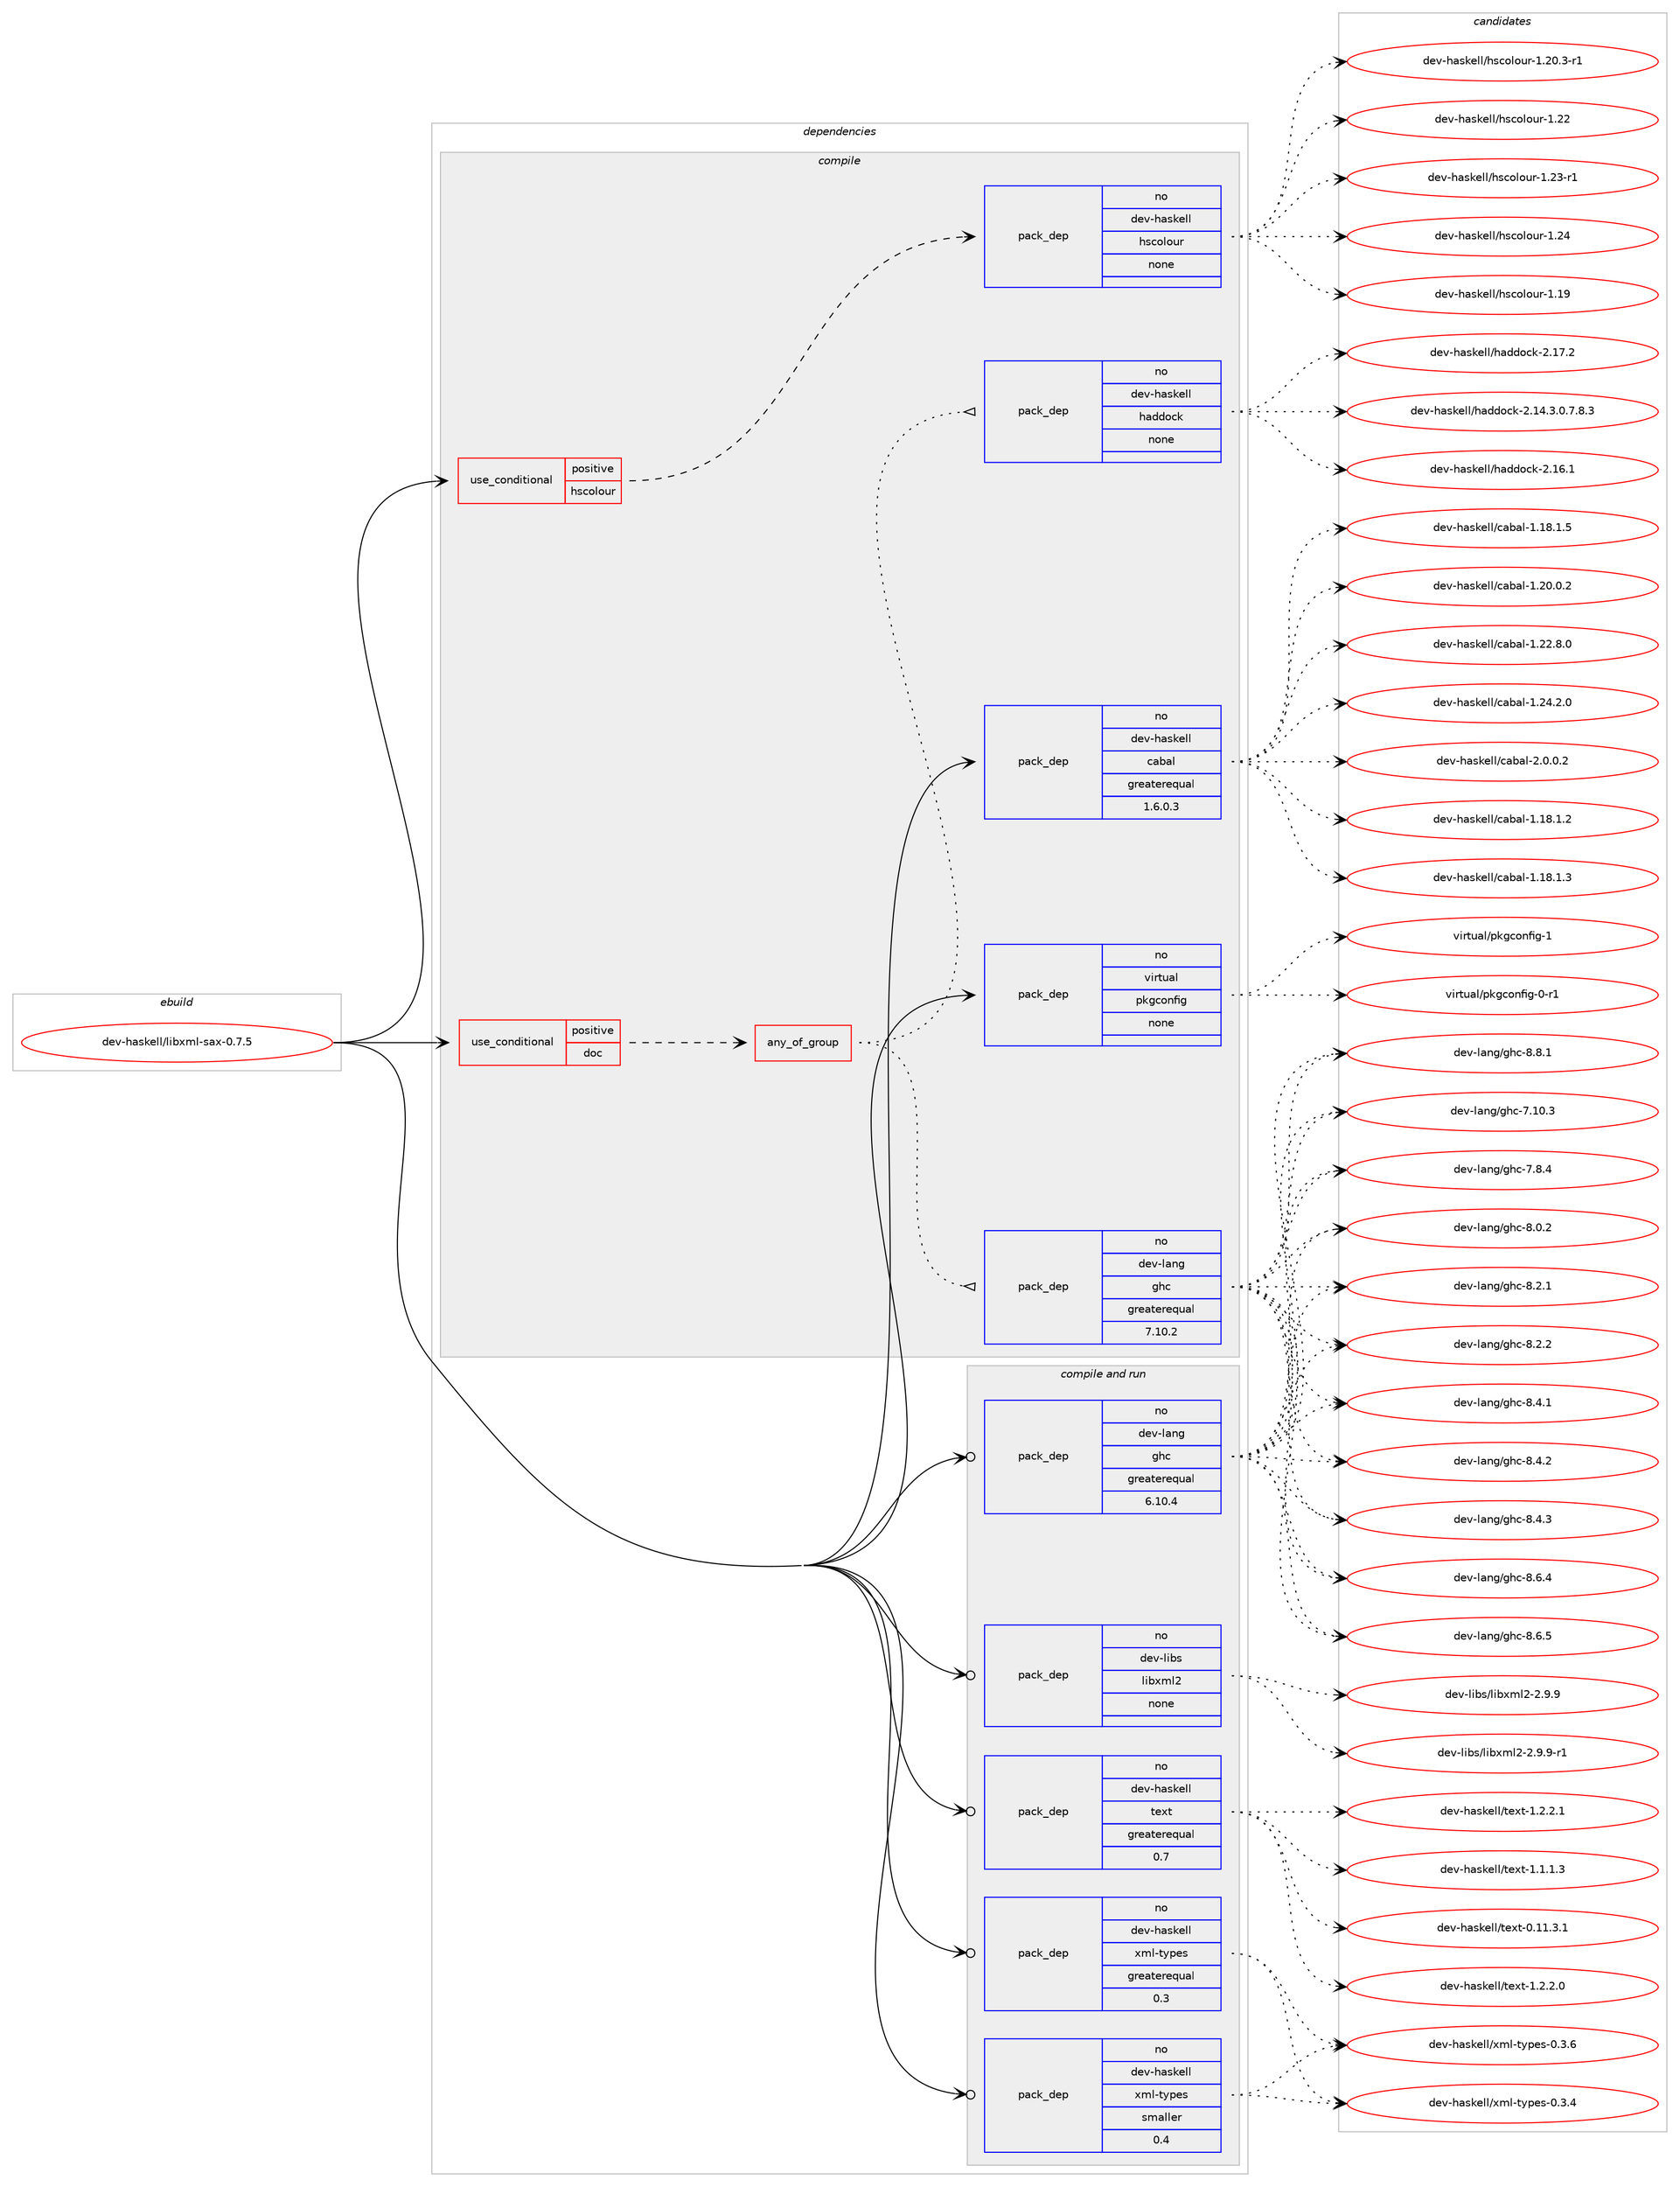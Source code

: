 digraph prolog {

# *************
# Graph options
# *************

newrank=true;
concentrate=true;
compound=true;
graph [rankdir=LR,fontname=Helvetica,fontsize=10,ranksep=1.5];#, ranksep=2.5, nodesep=0.2];
edge  [arrowhead=vee];
node  [fontname=Helvetica,fontsize=10];

# **********
# The ebuild
# **********

subgraph cluster_leftcol {
color=gray;
rank=same;
label=<<i>ebuild</i>>;
id [label="dev-haskell/libxml-sax-0.7.5", color=red, width=4, href="../dev-haskell/libxml-sax-0.7.5.svg"];
}

# ****************
# The dependencies
# ****************

subgraph cluster_midcol {
color=gray;
label=<<i>dependencies</i>>;
subgraph cluster_compile {
fillcolor="#eeeeee";
style=filled;
label=<<i>compile</i>>;
subgraph cond126647 {
dependency538391 [label=<<TABLE BORDER="0" CELLBORDER="1" CELLSPACING="0" CELLPADDING="4"><TR><TD ROWSPAN="3" CELLPADDING="10">use_conditional</TD></TR><TR><TD>positive</TD></TR><TR><TD>doc</TD></TR></TABLE>>, shape=none, color=red];
subgraph any10140 {
dependency538392 [label=<<TABLE BORDER="0" CELLBORDER="1" CELLSPACING="0" CELLPADDING="4"><TR><TD CELLPADDING="10">any_of_group</TD></TR></TABLE>>, shape=none, color=red];subgraph pack401247 {
dependency538393 [label=<<TABLE BORDER="0" CELLBORDER="1" CELLSPACING="0" CELLPADDING="4" WIDTH="220"><TR><TD ROWSPAN="6" CELLPADDING="30">pack_dep</TD></TR><TR><TD WIDTH="110">no</TD></TR><TR><TD>dev-haskell</TD></TR><TR><TD>haddock</TD></TR><TR><TD>none</TD></TR><TR><TD></TD></TR></TABLE>>, shape=none, color=blue];
}
dependency538392:e -> dependency538393:w [weight=20,style="dotted",arrowhead="oinv"];
subgraph pack401248 {
dependency538394 [label=<<TABLE BORDER="0" CELLBORDER="1" CELLSPACING="0" CELLPADDING="4" WIDTH="220"><TR><TD ROWSPAN="6" CELLPADDING="30">pack_dep</TD></TR><TR><TD WIDTH="110">no</TD></TR><TR><TD>dev-lang</TD></TR><TR><TD>ghc</TD></TR><TR><TD>greaterequal</TD></TR><TR><TD>7.10.2</TD></TR></TABLE>>, shape=none, color=blue];
}
dependency538392:e -> dependency538394:w [weight=20,style="dotted",arrowhead="oinv"];
}
dependency538391:e -> dependency538392:w [weight=20,style="dashed",arrowhead="vee"];
}
id:e -> dependency538391:w [weight=20,style="solid",arrowhead="vee"];
subgraph cond126648 {
dependency538395 [label=<<TABLE BORDER="0" CELLBORDER="1" CELLSPACING="0" CELLPADDING="4"><TR><TD ROWSPAN="3" CELLPADDING="10">use_conditional</TD></TR><TR><TD>positive</TD></TR><TR><TD>hscolour</TD></TR></TABLE>>, shape=none, color=red];
subgraph pack401249 {
dependency538396 [label=<<TABLE BORDER="0" CELLBORDER="1" CELLSPACING="0" CELLPADDING="4" WIDTH="220"><TR><TD ROWSPAN="6" CELLPADDING="30">pack_dep</TD></TR><TR><TD WIDTH="110">no</TD></TR><TR><TD>dev-haskell</TD></TR><TR><TD>hscolour</TD></TR><TR><TD>none</TD></TR><TR><TD></TD></TR></TABLE>>, shape=none, color=blue];
}
dependency538395:e -> dependency538396:w [weight=20,style="dashed",arrowhead="vee"];
}
id:e -> dependency538395:w [weight=20,style="solid",arrowhead="vee"];
subgraph pack401250 {
dependency538397 [label=<<TABLE BORDER="0" CELLBORDER="1" CELLSPACING="0" CELLPADDING="4" WIDTH="220"><TR><TD ROWSPAN="6" CELLPADDING="30">pack_dep</TD></TR><TR><TD WIDTH="110">no</TD></TR><TR><TD>dev-haskell</TD></TR><TR><TD>cabal</TD></TR><TR><TD>greaterequal</TD></TR><TR><TD>1.6.0.3</TD></TR></TABLE>>, shape=none, color=blue];
}
id:e -> dependency538397:w [weight=20,style="solid",arrowhead="vee"];
subgraph pack401251 {
dependency538398 [label=<<TABLE BORDER="0" CELLBORDER="1" CELLSPACING="0" CELLPADDING="4" WIDTH="220"><TR><TD ROWSPAN="6" CELLPADDING="30">pack_dep</TD></TR><TR><TD WIDTH="110">no</TD></TR><TR><TD>virtual</TD></TR><TR><TD>pkgconfig</TD></TR><TR><TD>none</TD></TR><TR><TD></TD></TR></TABLE>>, shape=none, color=blue];
}
id:e -> dependency538398:w [weight=20,style="solid",arrowhead="vee"];
}
subgraph cluster_compileandrun {
fillcolor="#eeeeee";
style=filled;
label=<<i>compile and run</i>>;
subgraph pack401252 {
dependency538399 [label=<<TABLE BORDER="0" CELLBORDER="1" CELLSPACING="0" CELLPADDING="4" WIDTH="220"><TR><TD ROWSPAN="6" CELLPADDING="30">pack_dep</TD></TR><TR><TD WIDTH="110">no</TD></TR><TR><TD>dev-haskell</TD></TR><TR><TD>text</TD></TR><TR><TD>greaterequal</TD></TR><TR><TD>0.7</TD></TR></TABLE>>, shape=none, color=blue];
}
id:e -> dependency538399:w [weight=20,style="solid",arrowhead="odotvee"];
subgraph pack401253 {
dependency538400 [label=<<TABLE BORDER="0" CELLBORDER="1" CELLSPACING="0" CELLPADDING="4" WIDTH="220"><TR><TD ROWSPAN="6" CELLPADDING="30">pack_dep</TD></TR><TR><TD WIDTH="110">no</TD></TR><TR><TD>dev-haskell</TD></TR><TR><TD>xml-types</TD></TR><TR><TD>greaterequal</TD></TR><TR><TD>0.3</TD></TR></TABLE>>, shape=none, color=blue];
}
id:e -> dependency538400:w [weight=20,style="solid",arrowhead="odotvee"];
subgraph pack401254 {
dependency538401 [label=<<TABLE BORDER="0" CELLBORDER="1" CELLSPACING="0" CELLPADDING="4" WIDTH="220"><TR><TD ROWSPAN="6" CELLPADDING="30">pack_dep</TD></TR><TR><TD WIDTH="110">no</TD></TR><TR><TD>dev-haskell</TD></TR><TR><TD>xml-types</TD></TR><TR><TD>smaller</TD></TR><TR><TD>0.4</TD></TR></TABLE>>, shape=none, color=blue];
}
id:e -> dependency538401:w [weight=20,style="solid",arrowhead="odotvee"];
subgraph pack401255 {
dependency538402 [label=<<TABLE BORDER="0" CELLBORDER="1" CELLSPACING="0" CELLPADDING="4" WIDTH="220"><TR><TD ROWSPAN="6" CELLPADDING="30">pack_dep</TD></TR><TR><TD WIDTH="110">no</TD></TR><TR><TD>dev-lang</TD></TR><TR><TD>ghc</TD></TR><TR><TD>greaterequal</TD></TR><TR><TD>6.10.4</TD></TR></TABLE>>, shape=none, color=blue];
}
id:e -> dependency538402:w [weight=20,style="solid",arrowhead="odotvee"];
subgraph pack401256 {
dependency538403 [label=<<TABLE BORDER="0" CELLBORDER="1" CELLSPACING="0" CELLPADDING="4" WIDTH="220"><TR><TD ROWSPAN="6" CELLPADDING="30">pack_dep</TD></TR><TR><TD WIDTH="110">no</TD></TR><TR><TD>dev-libs</TD></TR><TR><TD>libxml2</TD></TR><TR><TD>none</TD></TR><TR><TD></TD></TR></TABLE>>, shape=none, color=blue];
}
id:e -> dependency538403:w [weight=20,style="solid",arrowhead="odotvee"];
}
subgraph cluster_run {
fillcolor="#eeeeee";
style=filled;
label=<<i>run</i>>;
}
}

# **************
# The candidates
# **************

subgraph cluster_choices {
rank=same;
color=gray;
label=<<i>candidates</i>>;

subgraph choice401247 {
color=black;
nodesep=1;
choice1001011184510497115107101108108471049710010011199107455046495246514648465546564651 [label="dev-haskell/haddock-2.14.3.0.7.8.3", color=red, width=4,href="../dev-haskell/haddock-2.14.3.0.7.8.3.svg"];
choice100101118451049711510710110810847104971001001119910745504649544649 [label="dev-haskell/haddock-2.16.1", color=red, width=4,href="../dev-haskell/haddock-2.16.1.svg"];
choice100101118451049711510710110810847104971001001119910745504649554650 [label="dev-haskell/haddock-2.17.2", color=red, width=4,href="../dev-haskell/haddock-2.17.2.svg"];
dependency538393:e -> choice1001011184510497115107101108108471049710010011199107455046495246514648465546564651:w [style=dotted,weight="100"];
dependency538393:e -> choice100101118451049711510710110810847104971001001119910745504649544649:w [style=dotted,weight="100"];
dependency538393:e -> choice100101118451049711510710110810847104971001001119910745504649554650:w [style=dotted,weight="100"];
}
subgraph choice401248 {
color=black;
nodesep=1;
choice1001011184510897110103471031049945554649484651 [label="dev-lang/ghc-7.10.3", color=red, width=4,href="../dev-lang/ghc-7.10.3.svg"];
choice10010111845108971101034710310499455546564652 [label="dev-lang/ghc-7.8.4", color=red, width=4,href="../dev-lang/ghc-7.8.4.svg"];
choice10010111845108971101034710310499455646484650 [label="dev-lang/ghc-8.0.2", color=red, width=4,href="../dev-lang/ghc-8.0.2.svg"];
choice10010111845108971101034710310499455646504649 [label="dev-lang/ghc-8.2.1", color=red, width=4,href="../dev-lang/ghc-8.2.1.svg"];
choice10010111845108971101034710310499455646504650 [label="dev-lang/ghc-8.2.2", color=red, width=4,href="../dev-lang/ghc-8.2.2.svg"];
choice10010111845108971101034710310499455646524649 [label="dev-lang/ghc-8.4.1", color=red, width=4,href="../dev-lang/ghc-8.4.1.svg"];
choice10010111845108971101034710310499455646524650 [label="dev-lang/ghc-8.4.2", color=red, width=4,href="../dev-lang/ghc-8.4.2.svg"];
choice10010111845108971101034710310499455646524651 [label="dev-lang/ghc-8.4.3", color=red, width=4,href="../dev-lang/ghc-8.4.3.svg"];
choice10010111845108971101034710310499455646544652 [label="dev-lang/ghc-8.6.4", color=red, width=4,href="../dev-lang/ghc-8.6.4.svg"];
choice10010111845108971101034710310499455646544653 [label="dev-lang/ghc-8.6.5", color=red, width=4,href="../dev-lang/ghc-8.6.5.svg"];
choice10010111845108971101034710310499455646564649 [label="dev-lang/ghc-8.8.1", color=red, width=4,href="../dev-lang/ghc-8.8.1.svg"];
dependency538394:e -> choice1001011184510897110103471031049945554649484651:w [style=dotted,weight="100"];
dependency538394:e -> choice10010111845108971101034710310499455546564652:w [style=dotted,weight="100"];
dependency538394:e -> choice10010111845108971101034710310499455646484650:w [style=dotted,weight="100"];
dependency538394:e -> choice10010111845108971101034710310499455646504649:w [style=dotted,weight="100"];
dependency538394:e -> choice10010111845108971101034710310499455646504650:w [style=dotted,weight="100"];
dependency538394:e -> choice10010111845108971101034710310499455646524649:w [style=dotted,weight="100"];
dependency538394:e -> choice10010111845108971101034710310499455646524650:w [style=dotted,weight="100"];
dependency538394:e -> choice10010111845108971101034710310499455646524651:w [style=dotted,weight="100"];
dependency538394:e -> choice10010111845108971101034710310499455646544652:w [style=dotted,weight="100"];
dependency538394:e -> choice10010111845108971101034710310499455646544653:w [style=dotted,weight="100"];
dependency538394:e -> choice10010111845108971101034710310499455646564649:w [style=dotted,weight="100"];
}
subgraph choice401249 {
color=black;
nodesep=1;
choice100101118451049711510710110810847104115991111081111171144549464957 [label="dev-haskell/hscolour-1.19", color=red, width=4,href="../dev-haskell/hscolour-1.19.svg"];
choice10010111845104971151071011081084710411599111108111117114454946504846514511449 [label="dev-haskell/hscolour-1.20.3-r1", color=red, width=4,href="../dev-haskell/hscolour-1.20.3-r1.svg"];
choice100101118451049711510710110810847104115991111081111171144549465050 [label="dev-haskell/hscolour-1.22", color=red, width=4,href="../dev-haskell/hscolour-1.22.svg"];
choice1001011184510497115107101108108471041159911110811111711445494650514511449 [label="dev-haskell/hscolour-1.23-r1", color=red, width=4,href="../dev-haskell/hscolour-1.23-r1.svg"];
choice100101118451049711510710110810847104115991111081111171144549465052 [label="dev-haskell/hscolour-1.24", color=red, width=4,href="../dev-haskell/hscolour-1.24.svg"];
dependency538396:e -> choice100101118451049711510710110810847104115991111081111171144549464957:w [style=dotted,weight="100"];
dependency538396:e -> choice10010111845104971151071011081084710411599111108111117114454946504846514511449:w [style=dotted,weight="100"];
dependency538396:e -> choice100101118451049711510710110810847104115991111081111171144549465050:w [style=dotted,weight="100"];
dependency538396:e -> choice1001011184510497115107101108108471041159911110811111711445494650514511449:w [style=dotted,weight="100"];
dependency538396:e -> choice100101118451049711510710110810847104115991111081111171144549465052:w [style=dotted,weight="100"];
}
subgraph choice401250 {
color=black;
nodesep=1;
choice10010111845104971151071011081084799979897108454946495646494650 [label="dev-haskell/cabal-1.18.1.2", color=red, width=4,href="../dev-haskell/cabal-1.18.1.2.svg"];
choice10010111845104971151071011081084799979897108454946495646494651 [label="dev-haskell/cabal-1.18.1.3", color=red, width=4,href="../dev-haskell/cabal-1.18.1.3.svg"];
choice10010111845104971151071011081084799979897108454946495646494653 [label="dev-haskell/cabal-1.18.1.5", color=red, width=4,href="../dev-haskell/cabal-1.18.1.5.svg"];
choice10010111845104971151071011081084799979897108454946504846484650 [label="dev-haskell/cabal-1.20.0.2", color=red, width=4,href="../dev-haskell/cabal-1.20.0.2.svg"];
choice10010111845104971151071011081084799979897108454946505046564648 [label="dev-haskell/cabal-1.22.8.0", color=red, width=4,href="../dev-haskell/cabal-1.22.8.0.svg"];
choice10010111845104971151071011081084799979897108454946505246504648 [label="dev-haskell/cabal-1.24.2.0", color=red, width=4,href="../dev-haskell/cabal-1.24.2.0.svg"];
choice100101118451049711510710110810847999798971084550464846484650 [label="dev-haskell/cabal-2.0.0.2", color=red, width=4,href="../dev-haskell/cabal-2.0.0.2.svg"];
dependency538397:e -> choice10010111845104971151071011081084799979897108454946495646494650:w [style=dotted,weight="100"];
dependency538397:e -> choice10010111845104971151071011081084799979897108454946495646494651:w [style=dotted,weight="100"];
dependency538397:e -> choice10010111845104971151071011081084799979897108454946495646494653:w [style=dotted,weight="100"];
dependency538397:e -> choice10010111845104971151071011081084799979897108454946504846484650:w [style=dotted,weight="100"];
dependency538397:e -> choice10010111845104971151071011081084799979897108454946505046564648:w [style=dotted,weight="100"];
dependency538397:e -> choice10010111845104971151071011081084799979897108454946505246504648:w [style=dotted,weight="100"];
dependency538397:e -> choice100101118451049711510710110810847999798971084550464846484650:w [style=dotted,weight="100"];
}
subgraph choice401251 {
color=black;
nodesep=1;
choice11810511411611797108471121071039911111010210510345484511449 [label="virtual/pkgconfig-0-r1", color=red, width=4,href="../virtual/pkgconfig-0-r1.svg"];
choice1181051141161179710847112107103991111101021051034549 [label="virtual/pkgconfig-1", color=red, width=4,href="../virtual/pkgconfig-1.svg"];
dependency538398:e -> choice11810511411611797108471121071039911111010210510345484511449:w [style=dotted,weight="100"];
dependency538398:e -> choice1181051141161179710847112107103991111101021051034549:w [style=dotted,weight="100"];
}
subgraph choice401252 {
color=black;
nodesep=1;
choice100101118451049711510710110810847116101120116454846494946514649 [label="dev-haskell/text-0.11.3.1", color=red, width=4,href="../dev-haskell/text-0.11.3.1.svg"];
choice1001011184510497115107101108108471161011201164549464946494651 [label="dev-haskell/text-1.1.1.3", color=red, width=4,href="../dev-haskell/text-1.1.1.3.svg"];
choice1001011184510497115107101108108471161011201164549465046504648 [label="dev-haskell/text-1.2.2.0", color=red, width=4,href="../dev-haskell/text-1.2.2.0.svg"];
choice1001011184510497115107101108108471161011201164549465046504649 [label="dev-haskell/text-1.2.2.1", color=red, width=4,href="../dev-haskell/text-1.2.2.1.svg"];
dependency538399:e -> choice100101118451049711510710110810847116101120116454846494946514649:w [style=dotted,weight="100"];
dependency538399:e -> choice1001011184510497115107101108108471161011201164549464946494651:w [style=dotted,weight="100"];
dependency538399:e -> choice1001011184510497115107101108108471161011201164549465046504648:w [style=dotted,weight="100"];
dependency538399:e -> choice1001011184510497115107101108108471161011201164549465046504649:w [style=dotted,weight="100"];
}
subgraph choice401253 {
color=black;
nodesep=1;
choice10010111845104971151071011081084712010910845116121112101115454846514652 [label="dev-haskell/xml-types-0.3.4", color=red, width=4,href="../dev-haskell/xml-types-0.3.4.svg"];
choice10010111845104971151071011081084712010910845116121112101115454846514654 [label="dev-haskell/xml-types-0.3.6", color=red, width=4,href="../dev-haskell/xml-types-0.3.6.svg"];
dependency538400:e -> choice10010111845104971151071011081084712010910845116121112101115454846514652:w [style=dotted,weight="100"];
dependency538400:e -> choice10010111845104971151071011081084712010910845116121112101115454846514654:w [style=dotted,weight="100"];
}
subgraph choice401254 {
color=black;
nodesep=1;
choice10010111845104971151071011081084712010910845116121112101115454846514652 [label="dev-haskell/xml-types-0.3.4", color=red, width=4,href="../dev-haskell/xml-types-0.3.4.svg"];
choice10010111845104971151071011081084712010910845116121112101115454846514654 [label="dev-haskell/xml-types-0.3.6", color=red, width=4,href="../dev-haskell/xml-types-0.3.6.svg"];
dependency538401:e -> choice10010111845104971151071011081084712010910845116121112101115454846514652:w [style=dotted,weight="100"];
dependency538401:e -> choice10010111845104971151071011081084712010910845116121112101115454846514654:w [style=dotted,weight="100"];
}
subgraph choice401255 {
color=black;
nodesep=1;
choice1001011184510897110103471031049945554649484651 [label="dev-lang/ghc-7.10.3", color=red, width=4,href="../dev-lang/ghc-7.10.3.svg"];
choice10010111845108971101034710310499455546564652 [label="dev-lang/ghc-7.8.4", color=red, width=4,href="../dev-lang/ghc-7.8.4.svg"];
choice10010111845108971101034710310499455646484650 [label="dev-lang/ghc-8.0.2", color=red, width=4,href="../dev-lang/ghc-8.0.2.svg"];
choice10010111845108971101034710310499455646504649 [label="dev-lang/ghc-8.2.1", color=red, width=4,href="../dev-lang/ghc-8.2.1.svg"];
choice10010111845108971101034710310499455646504650 [label="dev-lang/ghc-8.2.2", color=red, width=4,href="../dev-lang/ghc-8.2.2.svg"];
choice10010111845108971101034710310499455646524649 [label="dev-lang/ghc-8.4.1", color=red, width=4,href="../dev-lang/ghc-8.4.1.svg"];
choice10010111845108971101034710310499455646524650 [label="dev-lang/ghc-8.4.2", color=red, width=4,href="../dev-lang/ghc-8.4.2.svg"];
choice10010111845108971101034710310499455646524651 [label="dev-lang/ghc-8.4.3", color=red, width=4,href="../dev-lang/ghc-8.4.3.svg"];
choice10010111845108971101034710310499455646544652 [label="dev-lang/ghc-8.6.4", color=red, width=4,href="../dev-lang/ghc-8.6.4.svg"];
choice10010111845108971101034710310499455646544653 [label="dev-lang/ghc-8.6.5", color=red, width=4,href="../dev-lang/ghc-8.6.5.svg"];
choice10010111845108971101034710310499455646564649 [label="dev-lang/ghc-8.8.1", color=red, width=4,href="../dev-lang/ghc-8.8.1.svg"];
dependency538402:e -> choice1001011184510897110103471031049945554649484651:w [style=dotted,weight="100"];
dependency538402:e -> choice10010111845108971101034710310499455546564652:w [style=dotted,weight="100"];
dependency538402:e -> choice10010111845108971101034710310499455646484650:w [style=dotted,weight="100"];
dependency538402:e -> choice10010111845108971101034710310499455646504649:w [style=dotted,weight="100"];
dependency538402:e -> choice10010111845108971101034710310499455646504650:w [style=dotted,weight="100"];
dependency538402:e -> choice10010111845108971101034710310499455646524649:w [style=dotted,weight="100"];
dependency538402:e -> choice10010111845108971101034710310499455646524650:w [style=dotted,weight="100"];
dependency538402:e -> choice10010111845108971101034710310499455646524651:w [style=dotted,weight="100"];
dependency538402:e -> choice10010111845108971101034710310499455646544652:w [style=dotted,weight="100"];
dependency538402:e -> choice10010111845108971101034710310499455646544653:w [style=dotted,weight="100"];
dependency538402:e -> choice10010111845108971101034710310499455646564649:w [style=dotted,weight="100"];
}
subgraph choice401256 {
color=black;
nodesep=1;
choice1001011184510810598115471081059812010910850455046574657 [label="dev-libs/libxml2-2.9.9", color=red, width=4,href="../dev-libs/libxml2-2.9.9.svg"];
choice10010111845108105981154710810598120109108504550465746574511449 [label="dev-libs/libxml2-2.9.9-r1", color=red, width=4,href="../dev-libs/libxml2-2.9.9-r1.svg"];
dependency538403:e -> choice1001011184510810598115471081059812010910850455046574657:w [style=dotted,weight="100"];
dependency538403:e -> choice10010111845108105981154710810598120109108504550465746574511449:w [style=dotted,weight="100"];
}
}

}
